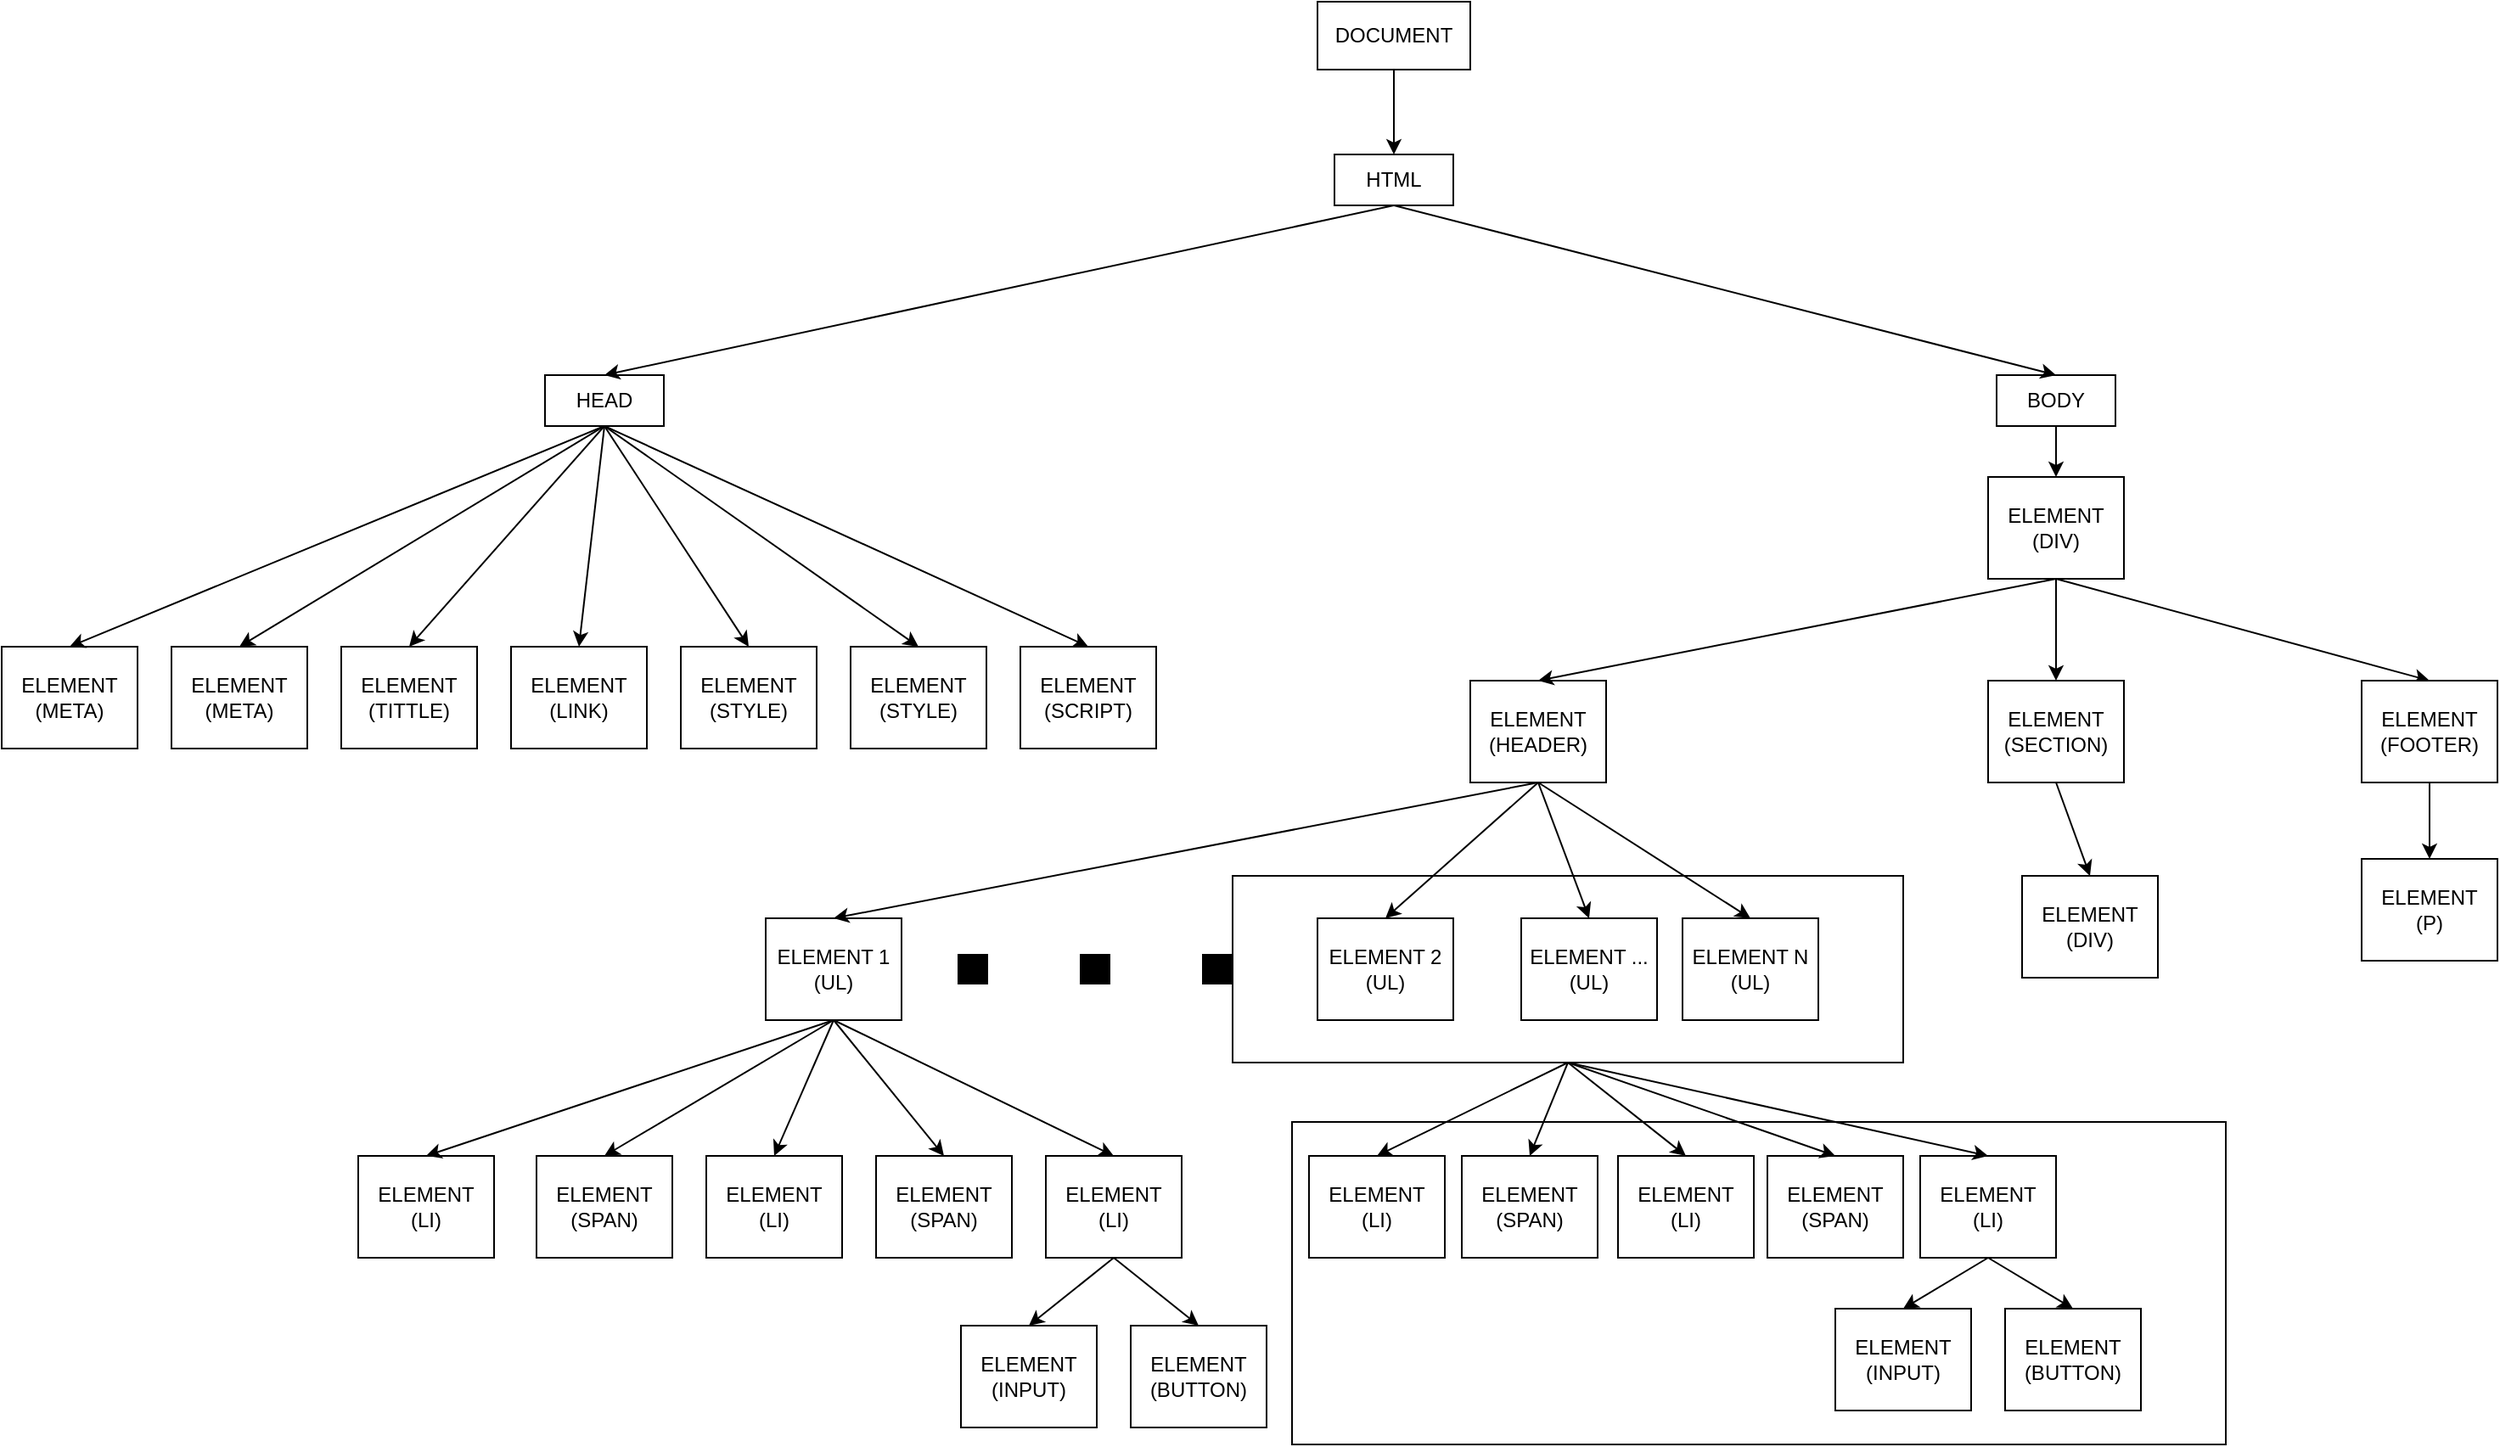 <mxfile version="27.0.6">
  <diagram name="Página-1" id="_tI_gtP7lPDizKdPlk4t">
    <mxGraphModel dx="2670" dy="2177" grid="1" gridSize="10" guides="1" tooltips="1" connect="1" arrows="1" fold="1" page="1" pageScale="1" pageWidth="827" pageHeight="1169" math="0" shadow="0">
      <root>
        <mxCell id="0" />
        <mxCell id="1" parent="0" />
        <mxCell id="u5_9Ngdk11ApjUaO06Tj-1" value="HTML" style="rounded=0;whiteSpace=wrap;html=1;" parent="1" vertex="1">
          <mxGeometry x="515" y="-180" width="70" height="30" as="geometry" />
        </mxCell>
        <mxCell id="u5_9Ngdk11ApjUaO06Tj-2" value="HEAD" style="rounded=0;whiteSpace=wrap;html=1;" parent="1" vertex="1">
          <mxGeometry x="50" y="-50" width="70" height="30" as="geometry" />
        </mxCell>
        <mxCell id="u5_9Ngdk11ApjUaO06Tj-3" value="DOCUMENT" style="rounded=0;whiteSpace=wrap;html=1;" parent="1" vertex="1">
          <mxGeometry x="505" y="-270" width="90" height="40" as="geometry" />
        </mxCell>
        <mxCell id="u5_9Ngdk11ApjUaO06Tj-5" value="ELEMENT&lt;br&gt;(META)" style="rounded=0;whiteSpace=wrap;html=1;" parent="1" vertex="1">
          <mxGeometry x="-270" y="110" width="80" height="60" as="geometry" />
        </mxCell>
        <mxCell id="u5_9Ngdk11ApjUaO06Tj-6" value="BODY" style="rounded=0;whiteSpace=wrap;html=1;" parent="1" vertex="1">
          <mxGeometry x="905" y="-50" width="70" height="30" as="geometry" />
        </mxCell>
        <mxCell id="u5_9Ngdk11ApjUaO06Tj-9" value="ELEMENT&lt;br&gt;(TITTLE)" style="rounded=0;whiteSpace=wrap;html=1;" parent="1" vertex="1">
          <mxGeometry x="-70" y="110" width="80" height="60" as="geometry" />
        </mxCell>
        <mxCell id="u5_9Ngdk11ApjUaO06Tj-10" value="ELEMENT&lt;br&gt;(LINK)" style="rounded=0;whiteSpace=wrap;html=1;" parent="1" vertex="1">
          <mxGeometry x="30" y="110" width="80" height="60" as="geometry" />
        </mxCell>
        <mxCell id="u5_9Ngdk11ApjUaO06Tj-11" value="ELEMENT&lt;br&gt;(STYLE)" style="rounded=0;whiteSpace=wrap;html=1;" parent="1" vertex="1">
          <mxGeometry x="130" y="110" width="80" height="60" as="geometry" />
        </mxCell>
        <mxCell id="u5_9Ngdk11ApjUaO06Tj-12" value="ELEMENT&lt;br&gt;(HEADER)" style="rounded=0;whiteSpace=wrap;html=1;" parent="1" vertex="1">
          <mxGeometry x="595" y="130" width="80" height="60" as="geometry" />
        </mxCell>
        <mxCell id="u5_9Ngdk11ApjUaO06Tj-13" value="ELEMENT&lt;br&gt;(SECTION)" style="rounded=0;whiteSpace=wrap;html=1;" parent="1" vertex="1">
          <mxGeometry x="900" y="130" width="80" height="60" as="geometry" />
        </mxCell>
        <mxCell id="u5_9Ngdk11ApjUaO06Tj-16" value="" style="endArrow=classic;html=1;rounded=0;entryX=0.5;entryY=0;entryDx=0;entryDy=0;exitX=0.5;exitY=1;exitDx=0;exitDy=0;" parent="1" source="u5_9Ngdk11ApjUaO06Tj-1" target="u5_9Ngdk11ApjUaO06Tj-2" edge="1">
          <mxGeometry width="50" height="50" relative="1" as="geometry">
            <mxPoint x="260" y="30" as="sourcePoint" />
            <mxPoint x="310" y="-20" as="targetPoint" />
          </mxGeometry>
        </mxCell>
        <mxCell id="u5_9Ngdk11ApjUaO06Tj-17" value="" style="endArrow=classic;html=1;rounded=0;exitX=0.5;exitY=1;exitDx=0;exitDy=0;entryX=0.5;entryY=0;entryDx=0;entryDy=0;" parent="1" source="u5_9Ngdk11ApjUaO06Tj-3" target="u5_9Ngdk11ApjUaO06Tj-1" edge="1">
          <mxGeometry width="50" height="50" relative="1" as="geometry">
            <mxPoint x="375" y="-60" as="sourcePoint" />
            <mxPoint x="425" y="-110" as="targetPoint" />
          </mxGeometry>
        </mxCell>
        <mxCell id="u5_9Ngdk11ApjUaO06Tj-18" value="" style="endArrow=classic;html=1;rounded=0;entryX=0.5;entryY=0;entryDx=0;entryDy=0;exitX=0.5;exitY=1;exitDx=0;exitDy=0;" parent="1" source="u5_9Ngdk11ApjUaO06Tj-1" target="u5_9Ngdk11ApjUaO06Tj-6" edge="1">
          <mxGeometry width="50" height="50" relative="1" as="geometry">
            <mxPoint x="280" y="50" as="sourcePoint" />
            <mxPoint x="330" as="targetPoint" />
          </mxGeometry>
        </mxCell>
        <mxCell id="u5_9Ngdk11ApjUaO06Tj-19" value="" style="endArrow=classic;html=1;rounded=0;exitX=0.5;exitY=1;exitDx=0;exitDy=0;entryX=0.5;entryY=0;entryDx=0;entryDy=0;" parent="1" source="u5_9Ngdk11ApjUaO06Tj-2" target="u5_9Ngdk11ApjUaO06Tj-5" edge="1">
          <mxGeometry width="50" height="50" relative="1" as="geometry">
            <mxPoint x="45" y="50" as="sourcePoint" />
            <mxPoint x="260" y="-50" as="targetPoint" />
          </mxGeometry>
        </mxCell>
        <mxCell id="u5_9Ngdk11ApjUaO06Tj-20" value="" style="endArrow=classic;html=1;rounded=0;entryX=0.5;entryY=0;entryDx=0;entryDy=0;exitX=0.5;exitY=1;exitDx=0;exitDy=0;" parent="1" source="u5_9Ngdk11ApjUaO06Tj-2" target="u5_9Ngdk11ApjUaO06Tj-9" edge="1">
          <mxGeometry width="50" height="50" relative="1" as="geometry">
            <mxPoint x="45" y="50" as="sourcePoint" />
            <mxPoint x="270" y="-40" as="targetPoint" />
          </mxGeometry>
        </mxCell>
        <mxCell id="u5_9Ngdk11ApjUaO06Tj-21" value="" style="endArrow=classic;html=1;rounded=0;entryX=0.5;entryY=0;entryDx=0;entryDy=0;exitX=0.5;exitY=1;exitDx=0;exitDy=0;" parent="1" source="u5_9Ngdk11ApjUaO06Tj-2" target="u5_9Ngdk11ApjUaO06Tj-10" edge="1">
          <mxGeometry width="50" height="50" relative="1" as="geometry">
            <mxPoint x="45" y="50" as="sourcePoint" />
            <mxPoint x="280" y="-30" as="targetPoint" />
          </mxGeometry>
        </mxCell>
        <mxCell id="u5_9Ngdk11ApjUaO06Tj-22" value="" style="endArrow=classic;html=1;rounded=0;entryX=0.5;entryY=0;entryDx=0;entryDy=0;exitX=0.5;exitY=1;exitDx=0;exitDy=0;" parent="1" source="u5_9Ngdk11ApjUaO06Tj-2" target="u5_9Ngdk11ApjUaO06Tj-11" edge="1">
          <mxGeometry width="50" height="50" relative="1" as="geometry">
            <mxPoint x="45" y="50" as="sourcePoint" />
            <mxPoint x="290" y="-20" as="targetPoint" />
          </mxGeometry>
        </mxCell>
        <mxCell id="u5_9Ngdk11ApjUaO06Tj-23" value="" style="endArrow=classic;html=1;rounded=0;entryX=0.5;entryY=0;entryDx=0;entryDy=0;exitX=0.5;exitY=1;exitDx=0;exitDy=0;" parent="1" source="zQ4IO_-wP7CuSi_lQAi0-7" target="u5_9Ngdk11ApjUaO06Tj-13" edge="1">
          <mxGeometry width="50" height="50" relative="1" as="geometry">
            <mxPoint x="505" y="230" as="sourcePoint" />
            <mxPoint x="555" y="180" as="targetPoint" />
          </mxGeometry>
        </mxCell>
        <mxCell id="u5_9Ngdk11ApjUaO06Tj-24" value="" style="endArrow=classic;html=1;rounded=0;entryX=0.5;entryY=0;entryDx=0;entryDy=0;exitX=0.5;exitY=1;exitDx=0;exitDy=0;" parent="1" source="zQ4IO_-wP7CuSi_lQAi0-7" target="u5_9Ngdk11ApjUaO06Tj-12" edge="1">
          <mxGeometry width="50" height="50" relative="1" as="geometry">
            <mxPoint x="515" y="240" as="sourcePoint" />
            <mxPoint x="565" y="190" as="targetPoint" />
          </mxGeometry>
        </mxCell>
        <mxCell id="zQ4IO_-wP7CuSi_lQAi0-1" value="ELEMENT&lt;br&gt;(META)" style="rounded=0;whiteSpace=wrap;html=1;" vertex="1" parent="1">
          <mxGeometry x="-170" y="110" width="80" height="60" as="geometry" />
        </mxCell>
        <mxCell id="zQ4IO_-wP7CuSi_lQAi0-2" value="" style="endArrow=classic;html=1;rounded=0;entryX=0.5;entryY=0;entryDx=0;entryDy=0;exitX=0.5;exitY=1;exitDx=0;exitDy=0;" edge="1" parent="1" target="zQ4IO_-wP7CuSi_lQAi0-1" source="u5_9Ngdk11ApjUaO06Tj-2">
          <mxGeometry width="50" height="50" relative="1" as="geometry">
            <mxPoint x="45" y="50" as="sourcePoint" />
            <mxPoint x="385" y="70" as="targetPoint" />
          </mxGeometry>
        </mxCell>
        <mxCell id="zQ4IO_-wP7CuSi_lQAi0-3" value="ELEMENT&lt;br&gt;(STYLE)" style="rounded=0;whiteSpace=wrap;html=1;" vertex="1" parent="1">
          <mxGeometry x="230" y="110" width="80" height="60" as="geometry" />
        </mxCell>
        <mxCell id="zQ4IO_-wP7CuSi_lQAi0-4" value="ELEMENT&lt;br&gt;(SCRIPT)" style="rounded=0;whiteSpace=wrap;html=1;" vertex="1" parent="1">
          <mxGeometry x="330" y="110" width="80" height="60" as="geometry" />
        </mxCell>
        <mxCell id="zQ4IO_-wP7CuSi_lQAi0-5" value="" style="endArrow=classic;html=1;rounded=0;entryX=0.5;entryY=0;entryDx=0;entryDy=0;exitX=0.5;exitY=1;exitDx=0;exitDy=0;" edge="1" parent="1" source="u5_9Ngdk11ApjUaO06Tj-2" target="zQ4IO_-wP7CuSi_lQAi0-3">
          <mxGeometry width="50" height="50" relative="1" as="geometry">
            <mxPoint x="280" y="50" as="sourcePoint" />
            <mxPoint x="350" y="120" as="targetPoint" />
          </mxGeometry>
        </mxCell>
        <mxCell id="zQ4IO_-wP7CuSi_lQAi0-6" value="" style="endArrow=classic;html=1;rounded=0;entryX=0.5;entryY=0;entryDx=0;entryDy=0;exitX=0.5;exitY=1;exitDx=0;exitDy=0;" edge="1" parent="1" source="u5_9Ngdk11ApjUaO06Tj-2" target="zQ4IO_-wP7CuSi_lQAi0-4">
          <mxGeometry width="50" height="50" relative="1" as="geometry">
            <mxPoint x="360" y="50" as="sourcePoint" />
            <mxPoint x="430" y="120" as="targetPoint" />
          </mxGeometry>
        </mxCell>
        <mxCell id="zQ4IO_-wP7CuSi_lQAi0-7" value="ELEMENT&lt;br&gt;(DIV)" style="rounded=0;whiteSpace=wrap;html=1;" vertex="1" parent="1">
          <mxGeometry x="900" y="10" width="80" height="60" as="geometry" />
        </mxCell>
        <mxCell id="zQ4IO_-wP7CuSi_lQAi0-8" value="ELEMENT 1&lt;br&gt;(UL)" style="rounded=0;whiteSpace=wrap;html=1;" vertex="1" parent="1">
          <mxGeometry x="180" y="270" width="80" height="60" as="geometry" />
        </mxCell>
        <mxCell id="zQ4IO_-wP7CuSi_lQAi0-10" value="" style="endArrow=classic;html=1;rounded=0;entryX=0.5;entryY=0;entryDx=0;entryDy=0;exitX=0.5;exitY=1;exitDx=0;exitDy=0;" edge="1" parent="1" source="u5_9Ngdk11ApjUaO06Tj-12" target="zQ4IO_-wP7CuSi_lQAi0-8">
          <mxGeometry width="50" height="50" relative="1" as="geometry">
            <mxPoint x="685" y="180" as="sourcePoint" />
            <mxPoint x="610" y="220" as="targetPoint" />
          </mxGeometry>
        </mxCell>
        <mxCell id="zQ4IO_-wP7CuSi_lQAi0-15" value="ELEMENT&lt;br&gt;(DIV)" style="rounded=0;whiteSpace=wrap;html=1;" vertex="1" parent="1">
          <mxGeometry x="920" y="245" width="80" height="60" as="geometry" />
        </mxCell>
        <mxCell id="zQ4IO_-wP7CuSi_lQAi0-25" value="" style="endArrow=classic;html=1;rounded=0;entryX=0.5;entryY=0;entryDx=0;entryDy=0;exitX=0.5;exitY=1;exitDx=0;exitDy=0;" edge="1" parent="1" source="u5_9Ngdk11ApjUaO06Tj-13" target="zQ4IO_-wP7CuSi_lQAi0-15">
          <mxGeometry width="50" height="50" relative="1" as="geometry">
            <mxPoint x="825" y="380" as="sourcePoint" />
            <mxPoint x="910" y="440" as="targetPoint" />
          </mxGeometry>
        </mxCell>
        <mxCell id="zQ4IO_-wP7CuSi_lQAi0-30" value="" style="endArrow=classic;html=1;rounded=0;entryX=0.5;entryY=0;entryDx=0;entryDy=0;exitX=0.5;exitY=1;exitDx=0;exitDy=0;" edge="1" parent="1" source="u5_9Ngdk11ApjUaO06Tj-6" target="zQ4IO_-wP7CuSi_lQAi0-7">
          <mxGeometry width="50" height="50" relative="1" as="geometry">
            <mxPoint x="1105" y="50" as="sourcePoint" />
            <mxPoint x="1190" y="110" as="targetPoint" />
          </mxGeometry>
        </mxCell>
        <mxCell id="zQ4IO_-wP7CuSi_lQAi0-33" value="ELEMENT&lt;br&gt;(LI)" style="rounded=0;whiteSpace=wrap;html=1;" vertex="1" parent="1">
          <mxGeometry x="-60" y="410" width="80" height="60" as="geometry" />
        </mxCell>
        <mxCell id="zQ4IO_-wP7CuSi_lQAi0-35" value="ELEMENT&lt;br&gt;(LI)" style="rounded=0;whiteSpace=wrap;html=1;" vertex="1" parent="1">
          <mxGeometry x="145" y="410" width="80" height="60" as="geometry" />
        </mxCell>
        <mxCell id="zQ4IO_-wP7CuSi_lQAi0-37" value="ELEMENT&lt;br&gt;(SPAN)" style="rounded=0;whiteSpace=wrap;html=1;" vertex="1" parent="1">
          <mxGeometry x="45" y="410" width="80" height="60" as="geometry" />
        </mxCell>
        <mxCell id="zQ4IO_-wP7CuSi_lQAi0-40" value="ELEMENT&lt;br&gt;(LI)" style="rounded=0;whiteSpace=wrap;html=1;" vertex="1" parent="1">
          <mxGeometry x="345" y="410" width="80" height="60" as="geometry" />
        </mxCell>
        <mxCell id="zQ4IO_-wP7CuSi_lQAi0-41" value="ELEMENT&lt;br&gt;(SPAN)" style="rounded=0;whiteSpace=wrap;html=1;" vertex="1" parent="1">
          <mxGeometry x="245" y="410" width="80" height="60" as="geometry" />
        </mxCell>
        <mxCell id="zQ4IO_-wP7CuSi_lQAi0-42" value="ELEMENT&lt;br&gt;(INPUT)" style="rounded=0;whiteSpace=wrap;html=1;" vertex="1" parent="1">
          <mxGeometry x="295" y="510" width="80" height="60" as="geometry" />
        </mxCell>
        <mxCell id="zQ4IO_-wP7CuSi_lQAi0-43" value="ELEMENT&lt;br&gt;(BUTTON)" style="rounded=0;whiteSpace=wrap;html=1;" vertex="1" parent="1">
          <mxGeometry x="395" y="510" width="80" height="60" as="geometry" />
        </mxCell>
        <mxCell id="zQ4IO_-wP7CuSi_lQAi0-49" value="" style="endArrow=classic;html=1;rounded=0;entryX=0.5;entryY=0;entryDx=0;entryDy=0;exitX=0.5;exitY=1;exitDx=0;exitDy=0;" edge="1" parent="1" source="zQ4IO_-wP7CuSi_lQAi0-7" target="zQ4IO_-wP7CuSi_lQAi0-85">
          <mxGeometry width="50" height="50" relative="1" as="geometry">
            <mxPoint x="1135" y="320" as="sourcePoint" />
            <mxPoint x="1085" y="245" as="targetPoint" />
          </mxGeometry>
        </mxCell>
        <mxCell id="zQ4IO_-wP7CuSi_lQAi0-50" value="" style="endArrow=classic;html=1;rounded=0;entryX=0.5;entryY=0;entryDx=0;entryDy=0;exitX=0.5;exitY=1;exitDx=0;exitDy=0;" edge="1" parent="1" source="zQ4IO_-wP7CuSi_lQAi0-8" target="zQ4IO_-wP7CuSi_lQAi0-33">
          <mxGeometry width="50" height="50" relative="1" as="geometry">
            <mxPoint x="520" y="350" as="sourcePoint" />
            <mxPoint x="460" y="400" as="targetPoint" />
          </mxGeometry>
        </mxCell>
        <mxCell id="zQ4IO_-wP7CuSi_lQAi0-51" value="" style="endArrow=classic;html=1;rounded=0;entryX=0.5;entryY=0;entryDx=0;entryDy=0;exitX=0.5;exitY=1;exitDx=0;exitDy=0;" edge="1" parent="1" source="zQ4IO_-wP7CuSi_lQAi0-8" target="zQ4IO_-wP7CuSi_lQAi0-41">
          <mxGeometry width="50" height="50" relative="1" as="geometry">
            <mxPoint x="580" y="340" as="sourcePoint" />
            <mxPoint x="520" y="390" as="targetPoint" />
          </mxGeometry>
        </mxCell>
        <mxCell id="zQ4IO_-wP7CuSi_lQAi0-52" value="" style="endArrow=classic;html=1;rounded=0;entryX=0.5;entryY=0;entryDx=0;entryDy=0;exitX=0.5;exitY=1;exitDx=0;exitDy=0;" edge="1" parent="1" source="zQ4IO_-wP7CuSi_lQAi0-8" target="zQ4IO_-wP7CuSi_lQAi0-35">
          <mxGeometry width="50" height="50" relative="1" as="geometry">
            <mxPoint x="580" y="340" as="sourcePoint" />
            <mxPoint x="520" y="390" as="targetPoint" />
          </mxGeometry>
        </mxCell>
        <mxCell id="zQ4IO_-wP7CuSi_lQAi0-53" value="" style="endArrow=classic;html=1;rounded=0;entryX=0.5;entryY=0;entryDx=0;entryDy=0;exitX=0.5;exitY=1;exitDx=0;exitDy=0;" edge="1" parent="1" source="zQ4IO_-wP7CuSi_lQAi0-8" target="zQ4IO_-wP7CuSi_lQAi0-40">
          <mxGeometry width="50" height="50" relative="1" as="geometry">
            <mxPoint x="590" y="350" as="sourcePoint" />
            <mxPoint x="530" y="400" as="targetPoint" />
          </mxGeometry>
        </mxCell>
        <mxCell id="zQ4IO_-wP7CuSi_lQAi0-54" value="" style="endArrow=classic;html=1;rounded=0;entryX=0.5;entryY=0;entryDx=0;entryDy=0;exitX=0.5;exitY=1;exitDx=0;exitDy=0;" edge="1" parent="1" source="zQ4IO_-wP7CuSi_lQAi0-8" target="zQ4IO_-wP7CuSi_lQAi0-37">
          <mxGeometry width="50" height="50" relative="1" as="geometry">
            <mxPoint x="590" y="350" as="sourcePoint" />
            <mxPoint x="530" y="400" as="targetPoint" />
          </mxGeometry>
        </mxCell>
        <mxCell id="zQ4IO_-wP7CuSi_lQAi0-55" value="" style="endArrow=classic;html=1;rounded=0;entryX=0.5;entryY=0;entryDx=0;entryDy=0;exitX=0.5;exitY=1;exitDx=0;exitDy=0;" edge="1" parent="1" source="zQ4IO_-wP7CuSi_lQAi0-40" target="zQ4IO_-wP7CuSi_lQAi0-42">
          <mxGeometry width="50" height="50" relative="1" as="geometry">
            <mxPoint x="585" y="500" as="sourcePoint" />
            <mxPoint x="525" y="550" as="targetPoint" />
          </mxGeometry>
        </mxCell>
        <mxCell id="zQ4IO_-wP7CuSi_lQAi0-56" value="" style="endArrow=classic;html=1;rounded=0;entryX=0.5;entryY=0;entryDx=0;entryDy=0;exitX=0.5;exitY=1;exitDx=0;exitDy=0;" edge="1" parent="1" source="zQ4IO_-wP7CuSi_lQAi0-40" target="zQ4IO_-wP7CuSi_lQAi0-43">
          <mxGeometry width="50" height="50" relative="1" as="geometry">
            <mxPoint x="585" y="540" as="sourcePoint" />
            <mxPoint x="525" y="590" as="targetPoint" />
          </mxGeometry>
        </mxCell>
        <mxCell id="zQ4IO_-wP7CuSi_lQAi0-57" value="ELEMENT 2&lt;div&gt;(UL)&lt;/div&gt;" style="rounded=0;whiteSpace=wrap;html=1;" vertex="1" parent="1">
          <mxGeometry x="505" y="270" width="80" height="60" as="geometry" />
        </mxCell>
        <mxCell id="zQ4IO_-wP7CuSi_lQAi0-60" value="ELEMENT ...&lt;div&gt;(UL)&lt;/div&gt;" style="rounded=0;whiteSpace=wrap;html=1;" vertex="1" parent="1">
          <mxGeometry x="625" y="270" width="80" height="60" as="geometry" />
        </mxCell>
        <mxCell id="zQ4IO_-wP7CuSi_lQAi0-61" value="ELEMENT N&lt;div&gt;(UL)&lt;/div&gt;" style="rounded=0;whiteSpace=wrap;html=1;" vertex="1" parent="1">
          <mxGeometry x="720" y="270" width="80" height="60" as="geometry" />
        </mxCell>
        <mxCell id="zQ4IO_-wP7CuSi_lQAi0-63" value="" style="endArrow=classic;html=1;rounded=0;entryX=0.5;entryY=0;entryDx=0;entryDy=0;exitX=0.5;exitY=1;exitDx=0;exitDy=0;" edge="1" parent="1" source="u5_9Ngdk11ApjUaO06Tj-12" target="zQ4IO_-wP7CuSi_lQAi0-60">
          <mxGeometry width="50" height="50" relative="1" as="geometry">
            <mxPoint x="590" y="270" as="sourcePoint" />
            <mxPoint x="590" y="300" as="targetPoint" />
          </mxGeometry>
        </mxCell>
        <mxCell id="zQ4IO_-wP7CuSi_lQAi0-64" value="" style="endArrow=classic;html=1;rounded=0;entryX=0.5;entryY=0;entryDx=0;entryDy=0;exitX=0.5;exitY=1;exitDx=0;exitDy=0;" edge="1" parent="1" source="u5_9Ngdk11ApjUaO06Tj-12" target="zQ4IO_-wP7CuSi_lQAi0-57">
          <mxGeometry width="50" height="50" relative="1" as="geometry">
            <mxPoint x="590" y="270" as="sourcePoint" />
            <mxPoint x="590" y="300" as="targetPoint" />
          </mxGeometry>
        </mxCell>
        <mxCell id="zQ4IO_-wP7CuSi_lQAi0-65" value="" style="endArrow=classic;html=1;rounded=0;entryX=0.5;entryY=0;entryDx=0;entryDy=0;exitX=0.5;exitY=1;exitDx=0;exitDy=0;" edge="1" parent="1" source="u5_9Ngdk11ApjUaO06Tj-12" target="zQ4IO_-wP7CuSi_lQAi0-61">
          <mxGeometry width="50" height="50" relative="1" as="geometry">
            <mxPoint x="640" y="290" as="sourcePoint" />
            <mxPoint x="640" y="320" as="targetPoint" />
          </mxGeometry>
        </mxCell>
        <mxCell id="zQ4IO_-wP7CuSi_lQAi0-66" value="ELEMENT&lt;br&gt;(LI)" style="rounded=0;whiteSpace=wrap;html=1;" vertex="1" parent="1">
          <mxGeometry x="500" y="410" width="80" height="60" as="geometry" />
        </mxCell>
        <mxCell id="zQ4IO_-wP7CuSi_lQAi0-67" value="ELEMENT&lt;br&gt;(LI)" style="rounded=0;whiteSpace=wrap;html=1;" vertex="1" parent="1">
          <mxGeometry x="682" y="410" width="80" height="60" as="geometry" />
        </mxCell>
        <mxCell id="zQ4IO_-wP7CuSi_lQAi0-68" value="ELEMENT&lt;br&gt;(SPAN)" style="rounded=0;whiteSpace=wrap;html=1;" vertex="1" parent="1">
          <mxGeometry x="590" y="410" width="80" height="60" as="geometry" />
        </mxCell>
        <mxCell id="zQ4IO_-wP7CuSi_lQAi0-69" value="ELEMENT&lt;br&gt;(LI)" style="rounded=0;whiteSpace=wrap;html=1;" vertex="1" parent="1">
          <mxGeometry x="860" y="410" width="80" height="60" as="geometry" />
        </mxCell>
        <mxCell id="zQ4IO_-wP7CuSi_lQAi0-70" value="ELEMENT&lt;br&gt;(SPAN)" style="rounded=0;whiteSpace=wrap;html=1;" vertex="1" parent="1">
          <mxGeometry x="770" y="410" width="80" height="60" as="geometry" />
        </mxCell>
        <mxCell id="zQ4IO_-wP7CuSi_lQAi0-71" value="ELEMENT&lt;br&gt;(INPUT)" style="rounded=0;whiteSpace=wrap;html=1;" vertex="1" parent="1">
          <mxGeometry x="810" y="500" width="80" height="60" as="geometry" />
        </mxCell>
        <mxCell id="zQ4IO_-wP7CuSi_lQAi0-72" value="ELEMENT&lt;br&gt;(BUTTON)" style="rounded=0;whiteSpace=wrap;html=1;" vertex="1" parent="1">
          <mxGeometry x="910" y="500" width="80" height="60" as="geometry" />
        </mxCell>
        <mxCell id="zQ4IO_-wP7CuSi_lQAi0-73" value="" style="endArrow=classic;html=1;rounded=0;entryX=0.5;entryY=0;entryDx=0;entryDy=0;exitX=0.5;exitY=1;exitDx=0;exitDy=0;" edge="1" parent="1" source="zQ4IO_-wP7CuSi_lQAi0-69" target="zQ4IO_-wP7CuSi_lQAi0-71">
          <mxGeometry width="50" height="50" relative="1" as="geometry">
            <mxPoint x="1122" y="500" as="sourcePoint" />
            <mxPoint x="1062" y="550" as="targetPoint" />
          </mxGeometry>
        </mxCell>
        <mxCell id="zQ4IO_-wP7CuSi_lQAi0-74" value="" style="endArrow=classic;html=1;rounded=0;entryX=0.5;entryY=0;entryDx=0;entryDy=0;exitX=0.5;exitY=1;exitDx=0;exitDy=0;" edge="1" parent="1" source="zQ4IO_-wP7CuSi_lQAi0-69" target="zQ4IO_-wP7CuSi_lQAi0-72">
          <mxGeometry width="50" height="50" relative="1" as="geometry">
            <mxPoint x="1122" y="540" as="sourcePoint" />
            <mxPoint x="1062" y="590" as="targetPoint" />
          </mxGeometry>
        </mxCell>
        <mxCell id="zQ4IO_-wP7CuSi_lQAi0-75" value="" style="rounded=0;whiteSpace=wrap;html=1;fillColor=none;" vertex="1" parent="1">
          <mxGeometry x="455" y="245" width="395" height="110" as="geometry" />
        </mxCell>
        <mxCell id="zQ4IO_-wP7CuSi_lQAi0-76" value="" style="endArrow=classic;html=1;rounded=0;entryX=0.5;entryY=0;entryDx=0;entryDy=0;exitX=0.5;exitY=1;exitDx=0;exitDy=0;" edge="1" parent="1" source="zQ4IO_-wP7CuSi_lQAi0-75" target="zQ4IO_-wP7CuSi_lQAi0-66">
          <mxGeometry width="50" height="50" relative="1" as="geometry">
            <mxPoint x="720" y="370" as="sourcePoint" />
            <mxPoint x="475" y="435" as="targetPoint" />
          </mxGeometry>
        </mxCell>
        <mxCell id="zQ4IO_-wP7CuSi_lQAi0-77" value="" style="endArrow=classic;html=1;rounded=0;entryX=0.5;entryY=0;entryDx=0;entryDy=0;exitX=0.5;exitY=1;exitDx=0;exitDy=0;" edge="1" parent="1" source="zQ4IO_-wP7CuSi_lQAi0-75" target="zQ4IO_-wP7CuSi_lQAi0-70">
          <mxGeometry width="50" height="50" relative="1" as="geometry">
            <mxPoint x="685" y="520" as="sourcePoint" />
            <mxPoint x="750" y="600" as="targetPoint" />
          </mxGeometry>
        </mxCell>
        <mxCell id="zQ4IO_-wP7CuSi_lQAi0-78" value="" style="endArrow=classic;html=1;rounded=0;entryX=0.5;entryY=0;entryDx=0;entryDy=0;exitX=0.5;exitY=1;exitDx=0;exitDy=0;" edge="1" parent="1" source="zQ4IO_-wP7CuSi_lQAi0-75" target="zQ4IO_-wP7CuSi_lQAi0-67">
          <mxGeometry width="50" height="50" relative="1" as="geometry">
            <mxPoint x="685" y="520" as="sourcePoint" />
            <mxPoint x="650" y="600" as="targetPoint" />
          </mxGeometry>
        </mxCell>
        <mxCell id="zQ4IO_-wP7CuSi_lQAi0-79" value="" style="endArrow=classic;html=1;rounded=0;entryX=0.5;entryY=0;entryDx=0;entryDy=0;exitX=0.5;exitY=1;exitDx=0;exitDy=0;" edge="1" parent="1" source="zQ4IO_-wP7CuSi_lQAi0-75" target="zQ4IO_-wP7CuSi_lQAi0-69">
          <mxGeometry width="50" height="50" relative="1" as="geometry">
            <mxPoint x="685" y="520" as="sourcePoint" />
            <mxPoint x="850" y="600" as="targetPoint" />
          </mxGeometry>
        </mxCell>
        <mxCell id="zQ4IO_-wP7CuSi_lQAi0-80" value="" style="endArrow=classic;html=1;rounded=0;entryX=0.5;entryY=0;entryDx=0;entryDy=0;exitX=0.5;exitY=1;exitDx=0;exitDy=0;" edge="1" parent="1" source="zQ4IO_-wP7CuSi_lQAi0-75" target="zQ4IO_-wP7CuSi_lQAi0-68">
          <mxGeometry width="50" height="50" relative="1" as="geometry">
            <mxPoint x="685" y="520" as="sourcePoint" />
            <mxPoint x="550" y="600" as="targetPoint" />
          </mxGeometry>
        </mxCell>
        <mxCell id="zQ4IO_-wP7CuSi_lQAi0-81" value="" style="endArrow=none;dashed=1;html=1;dashPattern=1 3;strokeWidth=18;rounded=0;entryX=1;entryY=0.5;entryDx=0;entryDy=0;exitX=0;exitY=0.5;exitDx=0;exitDy=0;" edge="1" parent="1" source="zQ4IO_-wP7CuSi_lQAi0-75" target="zQ4IO_-wP7CuSi_lQAi0-8">
          <mxGeometry width="50" height="50" relative="1" as="geometry">
            <mxPoint x="475" y="299.41" as="sourcePoint" />
            <mxPoint x="305" y="299.41" as="targetPoint" />
            <Array as="points">
              <mxPoint x="420" y="300" />
            </Array>
          </mxGeometry>
        </mxCell>
        <mxCell id="zQ4IO_-wP7CuSi_lQAi0-84" value="ELEMENT&lt;br&gt;(P)" style="rounded=0;whiteSpace=wrap;html=1;" vertex="1" parent="1">
          <mxGeometry x="1120" y="235" width="80" height="60" as="geometry" />
        </mxCell>
        <mxCell id="zQ4IO_-wP7CuSi_lQAi0-85" value="ELEMENT&lt;br&gt;(FOOTER)" style="rounded=0;whiteSpace=wrap;html=1;" vertex="1" parent="1">
          <mxGeometry x="1120" y="130" width="80" height="60" as="geometry" />
        </mxCell>
        <mxCell id="zQ4IO_-wP7CuSi_lQAi0-86" value="" style="endArrow=classic;html=1;rounded=0;entryX=0.5;entryY=0;entryDx=0;entryDy=0;exitX=0.5;exitY=1;exitDx=0;exitDy=0;" edge="1" parent="1" source="zQ4IO_-wP7CuSi_lQAi0-85" target="zQ4IO_-wP7CuSi_lQAi0-84">
          <mxGeometry width="50" height="50" relative="1" as="geometry">
            <mxPoint x="1130" y="295" as="sourcePoint" />
            <mxPoint x="1280" y="345" as="targetPoint" />
          </mxGeometry>
        </mxCell>
        <mxCell id="zQ4IO_-wP7CuSi_lQAi0-87" value="" style="rounded=0;whiteSpace=wrap;html=1;fillColor=none;" vertex="1" parent="1">
          <mxGeometry x="490" y="390" width="550" height="190" as="geometry" />
        </mxCell>
      </root>
    </mxGraphModel>
  </diagram>
</mxfile>
